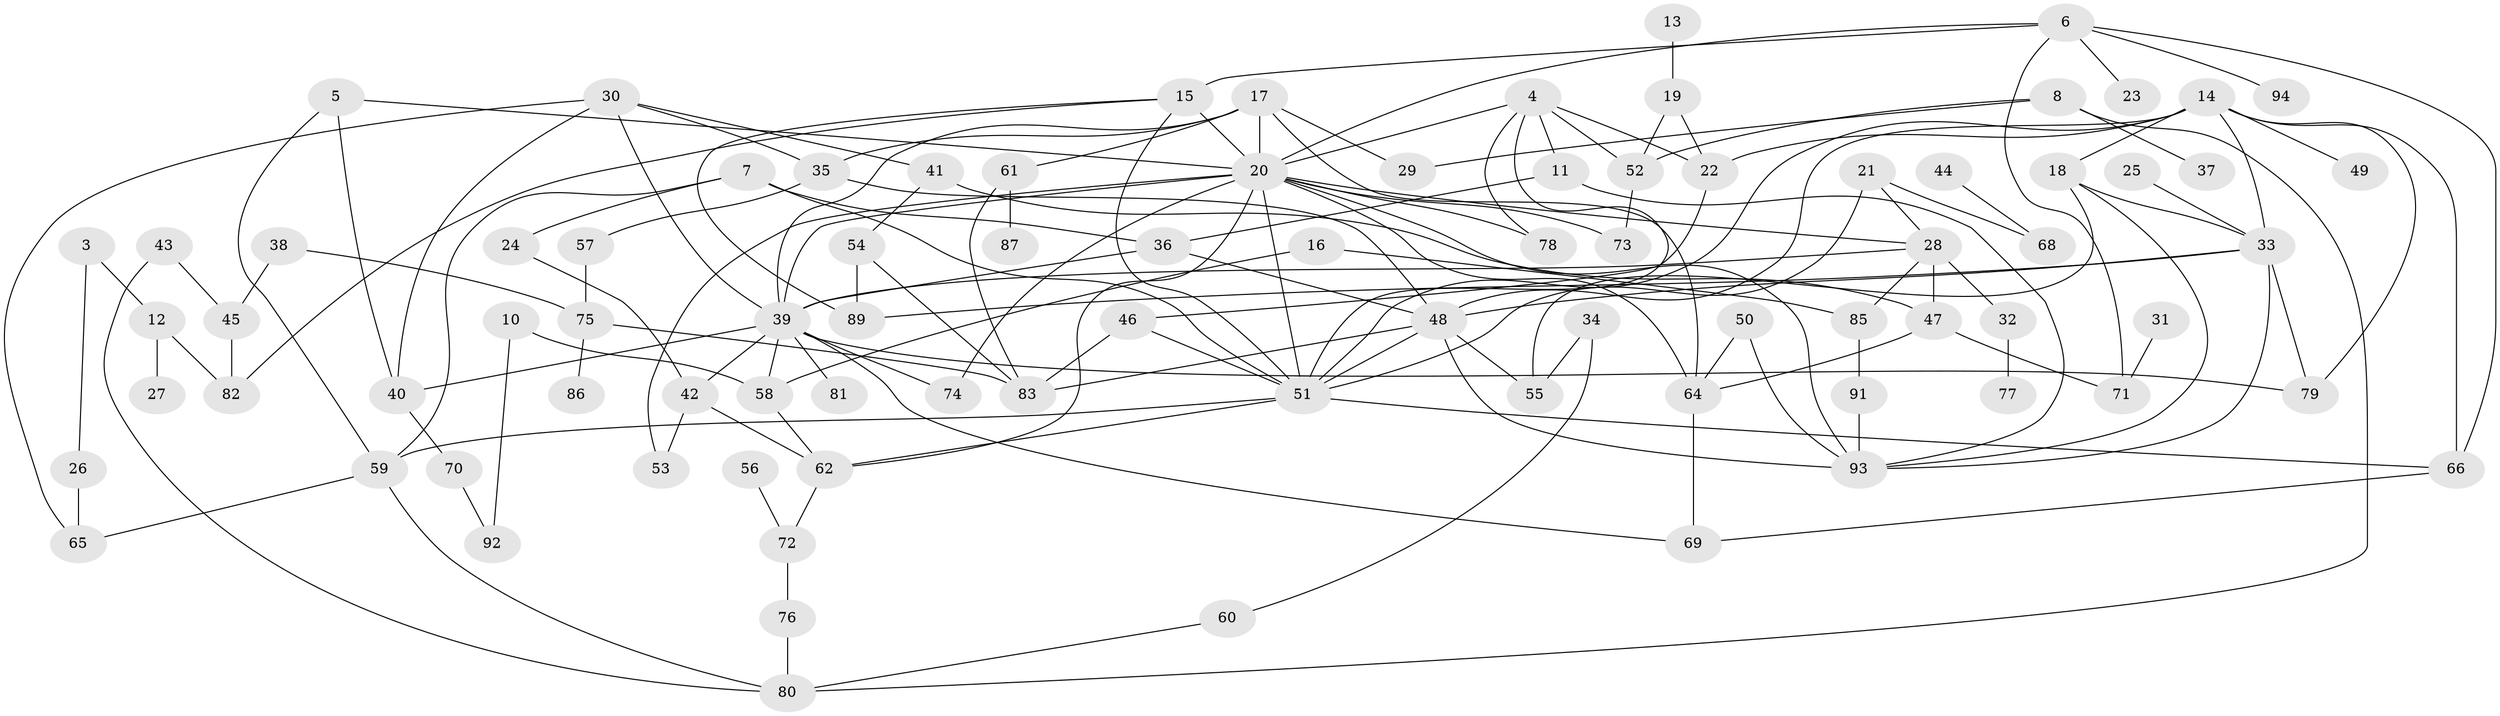 // original degree distribution, {0: 0.06060606060606061, 2: 0.2727272727272727, 3: 0.19696969696969696, 7: 0.045454545454545456, 4: 0.15151515151515152, 1: 0.13636363636363635, 6: 0.03787878787878788, 5: 0.09090909090909091, 8: 0.007575757575757576}
// Generated by graph-tools (version 1.1) at 2025/48/03/04/25 22:48:27]
// undirected, 86 vertices, 147 edges
graph export_dot {
  node [color=gray90,style=filled];
  3;
  4;
  5;
  6;
  7;
  8;
  10;
  11;
  12;
  13;
  14;
  15;
  16;
  17;
  18;
  19;
  20;
  21;
  22;
  23;
  24;
  25;
  26;
  27;
  28;
  29;
  30;
  31;
  32;
  33;
  34;
  35;
  36;
  37;
  38;
  39;
  40;
  41;
  42;
  43;
  44;
  45;
  46;
  47;
  48;
  49;
  50;
  51;
  52;
  53;
  54;
  55;
  56;
  57;
  58;
  59;
  60;
  61;
  62;
  64;
  65;
  66;
  68;
  69;
  70;
  71;
  72;
  73;
  74;
  75;
  76;
  77;
  78;
  79;
  80;
  81;
  82;
  83;
  85;
  86;
  87;
  89;
  91;
  92;
  93;
  94;
  3 -- 12 [weight=1.0];
  3 -- 26 [weight=1.0];
  4 -- 11 [weight=1.0];
  4 -- 20 [weight=1.0];
  4 -- 22 [weight=1.0];
  4 -- 51 [weight=1.0];
  4 -- 52 [weight=1.0];
  4 -- 78 [weight=1.0];
  5 -- 20 [weight=1.0];
  5 -- 40 [weight=1.0];
  5 -- 59 [weight=1.0];
  6 -- 15 [weight=2.0];
  6 -- 20 [weight=1.0];
  6 -- 23 [weight=1.0];
  6 -- 66 [weight=2.0];
  6 -- 71 [weight=1.0];
  6 -- 94 [weight=1.0];
  7 -- 24 [weight=1.0];
  7 -- 36 [weight=1.0];
  7 -- 51 [weight=1.0];
  7 -- 59 [weight=1.0];
  8 -- 29 [weight=1.0];
  8 -- 37 [weight=1.0];
  8 -- 52 [weight=1.0];
  8 -- 80 [weight=1.0];
  10 -- 58 [weight=1.0];
  10 -- 92 [weight=1.0];
  11 -- 36 [weight=1.0];
  11 -- 93 [weight=1.0];
  12 -- 27 [weight=1.0];
  12 -- 82 [weight=1.0];
  13 -- 19 [weight=1.0];
  14 -- 18 [weight=1.0];
  14 -- 22 [weight=1.0];
  14 -- 33 [weight=1.0];
  14 -- 48 [weight=1.0];
  14 -- 49 [weight=1.0];
  14 -- 51 [weight=2.0];
  14 -- 66 [weight=1.0];
  14 -- 79 [weight=1.0];
  15 -- 20 [weight=2.0];
  15 -- 51 [weight=1.0];
  15 -- 82 [weight=1.0];
  15 -- 89 [weight=1.0];
  16 -- 58 [weight=1.0];
  16 -- 85 [weight=1.0];
  17 -- 20 [weight=2.0];
  17 -- 29 [weight=1.0];
  17 -- 35 [weight=1.0];
  17 -- 39 [weight=1.0];
  17 -- 61 [weight=1.0];
  17 -- 64 [weight=1.0];
  18 -- 33 [weight=1.0];
  18 -- 55 [weight=1.0];
  18 -- 93 [weight=1.0];
  19 -- 22 [weight=1.0];
  19 -- 52 [weight=1.0];
  20 -- 28 [weight=1.0];
  20 -- 39 [weight=1.0];
  20 -- 51 [weight=2.0];
  20 -- 53 [weight=1.0];
  20 -- 62 [weight=1.0];
  20 -- 64 [weight=1.0];
  20 -- 73 [weight=1.0];
  20 -- 74 [weight=1.0];
  20 -- 78 [weight=1.0];
  20 -- 93 [weight=1.0];
  21 -- 28 [weight=1.0];
  21 -- 51 [weight=2.0];
  21 -- 68 [weight=1.0];
  22 -- 46 [weight=1.0];
  24 -- 42 [weight=1.0];
  25 -- 33 [weight=1.0];
  26 -- 65 [weight=1.0];
  28 -- 32 [weight=1.0];
  28 -- 39 [weight=1.0];
  28 -- 47 [weight=1.0];
  28 -- 85 [weight=1.0];
  30 -- 35 [weight=1.0];
  30 -- 39 [weight=1.0];
  30 -- 40 [weight=1.0];
  30 -- 41 [weight=1.0];
  30 -- 65 [weight=1.0];
  31 -- 71 [weight=1.0];
  32 -- 77 [weight=1.0];
  33 -- 48 [weight=1.0];
  33 -- 79 [weight=1.0];
  33 -- 89 [weight=1.0];
  33 -- 93 [weight=1.0];
  34 -- 55 [weight=1.0];
  34 -- 60 [weight=1.0];
  35 -- 48 [weight=1.0];
  35 -- 57 [weight=1.0];
  36 -- 39 [weight=1.0];
  36 -- 48 [weight=1.0];
  38 -- 45 [weight=1.0];
  38 -- 75 [weight=1.0];
  39 -- 40 [weight=1.0];
  39 -- 42 [weight=1.0];
  39 -- 58 [weight=2.0];
  39 -- 69 [weight=1.0];
  39 -- 74 [weight=1.0];
  39 -- 79 [weight=1.0];
  39 -- 81 [weight=1.0];
  40 -- 70 [weight=1.0];
  41 -- 47 [weight=1.0];
  41 -- 54 [weight=1.0];
  42 -- 53 [weight=1.0];
  42 -- 62 [weight=1.0];
  43 -- 45 [weight=1.0];
  43 -- 80 [weight=1.0];
  44 -- 68 [weight=1.0];
  45 -- 82 [weight=1.0];
  46 -- 51 [weight=1.0];
  46 -- 83 [weight=1.0];
  47 -- 64 [weight=1.0];
  47 -- 71 [weight=1.0];
  48 -- 51 [weight=1.0];
  48 -- 55 [weight=1.0];
  48 -- 83 [weight=1.0];
  48 -- 93 [weight=1.0];
  50 -- 64 [weight=1.0];
  50 -- 93 [weight=1.0];
  51 -- 59 [weight=1.0];
  51 -- 62 [weight=1.0];
  51 -- 66 [weight=1.0];
  52 -- 73 [weight=1.0];
  54 -- 83 [weight=1.0];
  54 -- 89 [weight=1.0];
  56 -- 72 [weight=1.0];
  57 -- 75 [weight=1.0];
  58 -- 62 [weight=1.0];
  59 -- 65 [weight=1.0];
  59 -- 80 [weight=1.0];
  60 -- 80 [weight=1.0];
  61 -- 83 [weight=1.0];
  61 -- 87 [weight=1.0];
  62 -- 72 [weight=1.0];
  64 -- 69 [weight=1.0];
  66 -- 69 [weight=1.0];
  70 -- 92 [weight=1.0];
  72 -- 76 [weight=1.0];
  75 -- 83 [weight=1.0];
  75 -- 86 [weight=1.0];
  76 -- 80 [weight=1.0];
  85 -- 91 [weight=1.0];
  91 -- 93 [weight=1.0];
}

